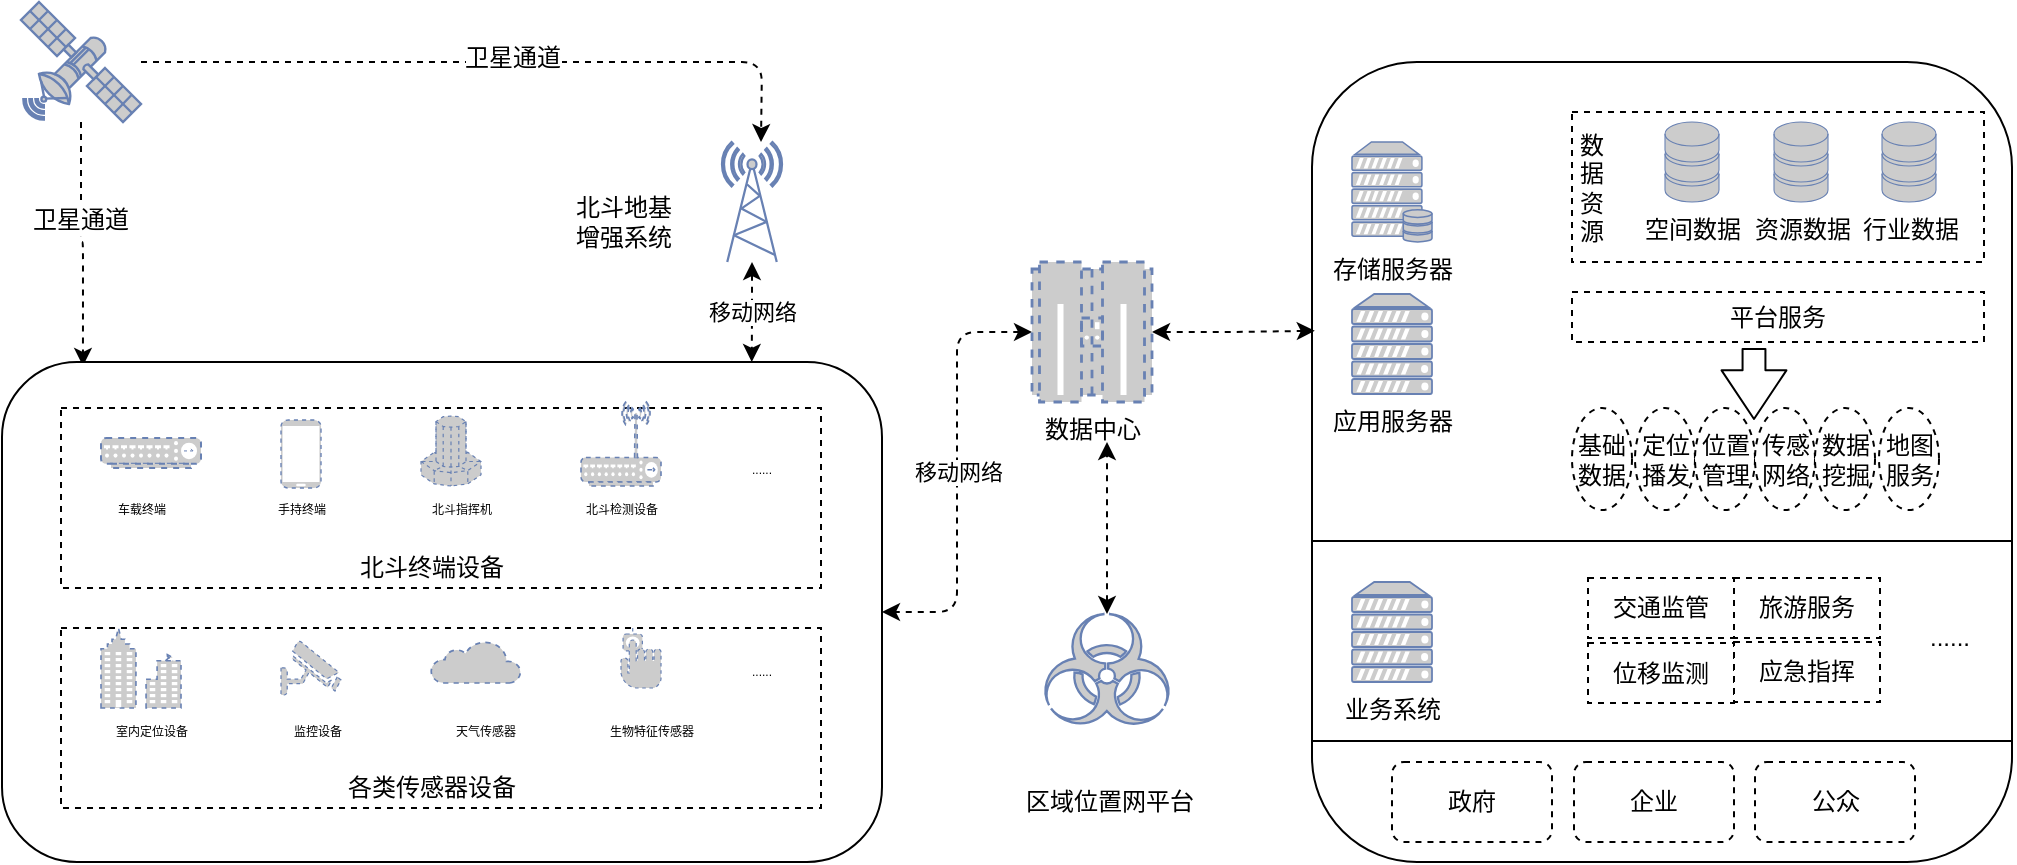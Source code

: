 <mxfile version="10.6.5" type="github"><diagram id="7hfKHGvaCIalVLZLRh47" name="BD"><mxGraphModel dx="1054" dy="527" grid="0" gridSize="10" guides="1" tooltips="1" connect="1" arrows="1" fold="1" page="1" pageScale="1" pageWidth="1169" pageHeight="827" math="0" shadow="0"><root><mxCell id="0"/><mxCell id="1" parent="0"/><mxCell id="jfkT-pB997mibAlcpZ8h-3" style="edgeStyle=orthogonalEdgeStyle;rounded=1;orthogonalLoop=1;jettySize=auto;html=1;entryX=0.092;entryY=0.008;entryDx=0;entryDy=0;entryPerimeter=0;dashed=1;" edge="1" parent="1" source="583wDRCfGjEqYcnNyvIj-4" target="jfkT-pB997mibAlcpZ8h-1"><mxGeometry relative="1" as="geometry"/></mxCell><mxCell id="jfkT-pB997mibAlcpZ8h-6" value="卫星通道" style="text;html=1;resizable=0;points=[];align=center;verticalAlign=middle;labelBackgroundColor=#ffffff;" vertex="1" connectable="0" parent="jfkT-pB997mibAlcpZ8h-3"><mxGeometry x="-0.206" y="-1" relative="1" as="geometry"><mxPoint as="offset"/></mxGeometry></mxCell><mxCell id="jfkT-pB997mibAlcpZ8h-4" style="edgeStyle=orthogonalEdgeStyle;rounded=1;orthogonalLoop=1;jettySize=auto;html=1;dashed=1;" edge="1" parent="1" source="583wDRCfGjEqYcnNyvIj-4"><mxGeometry relative="1" as="geometry"><mxPoint x="404.5" y="120" as="targetPoint"/></mxGeometry></mxCell><mxCell id="jfkT-pB997mibAlcpZ8h-7" value="卫星通道" style="text;html=1;resizable=0;points=[];align=center;verticalAlign=middle;labelBackgroundColor=#ffffff;" vertex="1" connectable="0" parent="jfkT-pB997mibAlcpZ8h-4"><mxGeometry x="0.055" y="2" relative="1" as="geometry"><mxPoint as="offset"/></mxGeometry></mxCell><mxCell id="583wDRCfGjEqYcnNyvIj-4" value="" style="fontColor=#0066CC;verticalAlign=top;verticalLabelPosition=bottom;labelPosition=center;align=center;html=1;outlineConnect=0;fillColor=#CCCCCC;strokeColor=#6881B3;gradientColor=none;gradientDirection=north;strokeWidth=2;shape=mxgraph.networks.satellite;" parent="1" vertex="1"><mxGeometry x="34.5" y="50" width="60" height="60" as="geometry"/></mxCell><mxCell id="jfkT-pB997mibAlcpZ8h-90" value="移动网络" style="edgeStyle=orthogonalEdgeStyle;rounded=1;orthogonalLoop=1;jettySize=auto;html=1;entryX=0.852;entryY=0;entryDx=0;entryDy=0;entryPerimeter=0;fontColor=#000000;dashed=1;startArrow=classic;startFill=1;" edge="1" parent="1" source="583wDRCfGjEqYcnNyvIj-8" target="jfkT-pB997mibAlcpZ8h-1"><mxGeometry relative="1" as="geometry"/></mxCell><mxCell id="583wDRCfGjEqYcnNyvIj-8" value="" style="fontColor=#0066CC;verticalAlign=top;verticalLabelPosition=bottom;labelPosition=center;align=center;html=1;outlineConnect=0;fillColor=#CCCCCC;strokeColor=#6881B3;gradientColor=none;gradientDirection=north;strokeWidth=2;shape=mxgraph.networks.radio_tower;" parent="1" vertex="1"><mxGeometry x="385" y="120" width="30" height="60" as="geometry"/></mxCell><mxCell id="jfkT-pB997mibAlcpZ8h-1" value="" style="rounded=1;whiteSpace=wrap;html=1;" vertex="1" parent="1"><mxGeometry x="25" y="230" width="440" height="250" as="geometry"/></mxCell><mxCell id="jfkT-pB997mibAlcpZ8h-10" value="" style="rounded=0;whiteSpace=wrap;html=1;dashed=1;" vertex="1" parent="1"><mxGeometry x="54.5" y="253" width="380" height="90" as="geometry"/></mxCell><mxCell id="jfkT-pB997mibAlcpZ8h-11" value="" style="rounded=0;whiteSpace=wrap;html=1;dashed=1;" vertex="1" parent="1"><mxGeometry x="54.5" y="363" width="380" height="90" as="geometry"/></mxCell><mxCell id="jfkT-pB997mibAlcpZ8h-12" value="北斗终端设备" style="text;html=1;strokeColor=none;fillColor=none;align=center;verticalAlign=middle;whiteSpace=wrap;rounded=0;dashed=1;" vertex="1" parent="1"><mxGeometry x="184.5" y="323" width="110" height="20" as="geometry"/></mxCell><mxCell id="jfkT-pB997mibAlcpZ8h-13" value="" style="fontColor=#0066CC;verticalAlign=top;verticalLabelPosition=bottom;labelPosition=center;align=center;html=1;outlineConnect=0;fillColor=#CCCCCC;strokeColor=#6881B3;gradientColor=none;gradientDirection=north;strokeWidth=2;shape=mxgraph.networks.hub;dashed=1;" vertex="1" parent="1"><mxGeometry x="74.5" y="268" width="50" height="15" as="geometry"/></mxCell><mxCell id="jfkT-pB997mibAlcpZ8h-14" value="&lt;font style=&quot;font-size: 6px&quot;&gt;车载终端&lt;/font&gt;" style="text;html=1;strokeColor=none;fillColor=none;align=center;verticalAlign=middle;whiteSpace=wrap;rounded=0;dashed=1;" vertex="1" parent="1"><mxGeometry x="54.5" y="292" width="80" height="20" as="geometry"/></mxCell><mxCell id="jfkT-pB997mibAlcpZ8h-15" value="" style="fontColor=#0066CC;verticalAlign=top;verticalLabelPosition=bottom;labelPosition=center;align=center;html=1;outlineConnect=0;fillColor=#CCCCCC;strokeColor=#6881B3;gradientColor=none;gradientDirection=north;strokeWidth=2;shape=mxgraph.networks.mobile;dashed=1;" vertex="1" parent="1"><mxGeometry x="164.5" y="259" width="20" height="34" as="geometry"/></mxCell><mxCell id="jfkT-pB997mibAlcpZ8h-16" value="&lt;font style=&quot;font-size: 6px&quot;&gt;手持终端&lt;/font&gt;" style="text;html=1;strokeColor=none;fillColor=none;align=center;verticalAlign=middle;whiteSpace=wrap;rounded=0;dashed=1;" vertex="1" parent="1"><mxGeometry x="134.5" y="292" width="80" height="20" as="geometry"/></mxCell><mxCell id="jfkT-pB997mibAlcpZ8h-18" value="" style="fontColor=#0066CC;verticalAlign=top;verticalLabelPosition=bottom;labelPosition=center;align=center;html=1;outlineConnect=0;fillColor=#CCCCCC;strokeColor=#6881B3;gradientColor=none;gradientDirection=north;strokeWidth=2;shape=mxgraph.networks.supercomputer;dashed=1;" vertex="1" parent="1"><mxGeometry x="234.5" y="257" width="30" height="35" as="geometry"/></mxCell><mxCell id="jfkT-pB997mibAlcpZ8h-19" value="&lt;font style=&quot;font-size: 6px&quot;&gt;北斗指挥机&lt;br&gt;&lt;/font&gt;" style="text;html=1;strokeColor=none;fillColor=none;align=center;verticalAlign=middle;whiteSpace=wrap;rounded=0;dashed=1;" vertex="1" parent="1"><mxGeometry x="214.5" y="292" width="80" height="20" as="geometry"/></mxCell><mxCell id="jfkT-pB997mibAlcpZ8h-20" value="" style="fontColor=#0066CC;verticalAlign=top;verticalLabelPosition=bottom;labelPosition=center;align=center;html=1;outlineConnect=0;fillColor=#CCCCCC;strokeColor=#6881B3;gradientColor=none;gradientDirection=north;strokeWidth=2;shape=mxgraph.networks.wireless_hub;dashed=1;" vertex="1" parent="1"><mxGeometry x="314.5" y="250" width="40" height="42" as="geometry"/></mxCell><mxCell id="jfkT-pB997mibAlcpZ8h-21" value="&lt;font style=&quot;font-size: 6px&quot;&gt;北斗检测设备&lt;br&gt;&lt;/font&gt;" style="text;html=1;strokeColor=none;fillColor=none;align=center;verticalAlign=middle;whiteSpace=wrap;rounded=0;dashed=1;" vertex="1" parent="1"><mxGeometry x="294.5" y="292" width="80" height="20" as="geometry"/></mxCell><mxCell id="jfkT-pB997mibAlcpZ8h-22" value="&lt;font style=&quot;font-size: 6px&quot;&gt;......&lt;br&gt;&lt;/font&gt;" style="text;html=1;strokeColor=none;fillColor=none;align=center;verticalAlign=middle;whiteSpace=wrap;rounded=0;dashed=1;" vertex="1" parent="1"><mxGeometry x="364.5" y="272" width="80" height="20" as="geometry"/></mxCell><mxCell id="jfkT-pB997mibAlcpZ8h-24" value="" style="fontColor=#0066CC;verticalAlign=top;verticalLabelPosition=bottom;labelPosition=center;align=center;html=1;outlineConnect=0;fillColor=#CCCCCC;strokeColor=#6881B3;gradientColor=none;gradientDirection=north;strokeWidth=2;shape=mxgraph.networks.business_center;dashed=1;" vertex="1" parent="1"><mxGeometry x="74.5" y="363" width="40" height="40" as="geometry"/></mxCell><mxCell id="jfkT-pB997mibAlcpZ8h-25" value="&lt;span style=&quot;font-size: 6px&quot;&gt;室内定位设备&lt;/span&gt;" style="text;html=1;strokeColor=none;fillColor=none;align=center;verticalAlign=middle;whiteSpace=wrap;rounded=0;dashed=1;" vertex="1" parent="1"><mxGeometry x="59.5" y="403" width="80" height="20" as="geometry"/></mxCell><mxCell id="jfkT-pB997mibAlcpZ8h-27" value="" style="fontColor=#0066CC;verticalAlign=top;verticalLabelPosition=bottom;labelPosition=center;align=center;html=1;outlineConnect=0;fillColor=#CCCCCC;strokeColor=#6881B3;gradientColor=none;gradientDirection=north;strokeWidth=2;shape=mxgraph.networks.security_camera;dashed=1;" vertex="1" parent="1"><mxGeometry x="164.5" y="369.5" width="30" height="27" as="geometry"/></mxCell><mxCell id="jfkT-pB997mibAlcpZ8h-28" value="&lt;span style=&quot;font-size: 6px&quot;&gt;监控设备&lt;/span&gt;" style="text;html=1;strokeColor=none;fillColor=none;align=center;verticalAlign=middle;whiteSpace=wrap;rounded=0;dashed=1;" vertex="1" parent="1"><mxGeometry x="142.5" y="403" width="80" height="20" as="geometry"/></mxCell><mxCell id="jfkT-pB997mibAlcpZ8h-29" value="" style="html=1;outlineConnect=0;fillColor=#CCCCCC;strokeColor=#6881B3;gradientColor=none;gradientDirection=north;strokeWidth=2;shape=mxgraph.networks.cloud;fontColor=#ffffff;dashed=1;" vertex="1" parent="1"><mxGeometry x="239.5" y="369.5" width="45" height="21" as="geometry"/></mxCell><mxCell id="jfkT-pB997mibAlcpZ8h-30" value="&lt;span style=&quot;font-size: 6px&quot;&gt;天气传感器&lt;/span&gt;" style="text;html=1;strokeColor=none;fillColor=none;align=center;verticalAlign=middle;whiteSpace=wrap;rounded=0;dashed=1;" vertex="1" parent="1"><mxGeometry x="226.5" y="403" width="80" height="20" as="geometry"/></mxCell><mxCell id="jfkT-pB997mibAlcpZ8h-32" value="" style="fontColor=#0066CC;verticalAlign=top;verticalLabelPosition=bottom;labelPosition=center;align=center;html=1;outlineConnect=0;fillColor=#CCCCCC;strokeColor=#6881B3;gradientColor=none;gradientDirection=north;strokeWidth=2;shape=mxgraph.networks.biometric_reader;dashed=1;" vertex="1" parent="1"><mxGeometry x="334.5" y="363" width="20" height="30" as="geometry"/></mxCell><mxCell id="jfkT-pB997mibAlcpZ8h-33" value="&lt;span style=&quot;font-size: 6px&quot;&gt;生物特征传感器&lt;/span&gt;" style="text;html=1;strokeColor=none;fillColor=none;align=center;verticalAlign=middle;whiteSpace=wrap;rounded=0;dashed=1;" vertex="1" parent="1"><mxGeometry x="304.5" y="403" width="90" height="20" as="geometry"/></mxCell><mxCell id="jfkT-pB997mibAlcpZ8h-34" value="&lt;font style=&quot;font-size: 6px&quot;&gt;......&lt;br&gt;&lt;/font&gt;" style="text;html=1;strokeColor=none;fillColor=none;align=center;verticalAlign=middle;whiteSpace=wrap;rounded=0;dashed=1;" vertex="1" parent="1"><mxGeometry x="364.5" y="373" width="80" height="20" as="geometry"/></mxCell><mxCell id="jfkT-pB997mibAlcpZ8h-35" value="各类传感器设备" style="text;html=1;strokeColor=none;fillColor=none;align=center;verticalAlign=middle;whiteSpace=wrap;rounded=0;dashed=1;" vertex="1" parent="1"><mxGeometry x="184.5" y="433" width="110" height="20" as="geometry"/></mxCell><mxCell id="jfkT-pB997mibAlcpZ8h-38" value="" style="rounded=1;whiteSpace=wrap;html=1;" vertex="1" parent="1"><mxGeometry x="680" y="80" width="350" height="400" as="geometry"/></mxCell><mxCell id="jfkT-pB997mibAlcpZ8h-39" value="存储服务器" style="fontColor=#000000;verticalAlign=top;verticalLabelPosition=bottom;labelPosition=center;align=center;html=1;outlineConnect=0;fillColor=#CCCCCC;strokeColor=#6881B3;gradientColor=none;gradientDirection=north;strokeWidth=2;shape=mxgraph.networks.server_storage;" vertex="1" parent="1"><mxGeometry x="700" y="120" width="40" height="50" as="geometry"/></mxCell><mxCell id="jfkT-pB997mibAlcpZ8h-40" value="应用服务器" style="fontColor=#000000;verticalAlign=top;verticalLabelPosition=bottom;labelPosition=center;align=center;html=1;outlineConnect=0;fillColor=#CCCCCC;strokeColor=#6881B3;gradientColor=none;gradientDirection=north;strokeWidth=2;shape=mxgraph.networks.server;" vertex="1" parent="1"><mxGeometry x="700" y="196" width="40" height="50" as="geometry"/></mxCell><mxCell id="jfkT-pB997mibAlcpZ8h-92" style="edgeStyle=orthogonalEdgeStyle;rounded=1;orthogonalLoop=1;jettySize=auto;html=1;dashed=1;startArrow=classic;startFill=1;fontColor=#000000;" edge="1" parent="1" source="jfkT-pB997mibAlcpZ8h-45"><mxGeometry relative="1" as="geometry"><mxPoint x="577.5" y="270" as="targetPoint"/></mxGeometry></mxCell><mxCell id="jfkT-pB997mibAlcpZ8h-45" value="" style="fontColor=#0066CC;verticalAlign=top;verticalLabelPosition=bottom;labelPosition=center;align=center;html=1;outlineConnect=0;fillColor=#CCCCCC;strokeColor=#6881B3;gradientColor=none;gradientDirection=north;strokeWidth=2;shape=mxgraph.networks.virus;" vertex="1" parent="1"><mxGeometry x="544.5" y="356" width="66" height="57" as="geometry"/></mxCell><mxCell id="jfkT-pB997mibAlcpZ8h-46" value="区域位置网平台&lt;br&gt;" style="text;html=1;resizable=0;points=[];autosize=1;align=left;verticalAlign=top;spacingTop=-4;" vertex="1" parent="1"><mxGeometry x="534.5" y="440" width="100" height="20" as="geometry"/></mxCell><mxCell id="jfkT-pB997mibAlcpZ8h-47" value="业务系统" style="fontColor=#000000;verticalAlign=top;verticalLabelPosition=bottom;labelPosition=center;align=center;html=1;outlineConnect=0;fillColor=#CCCCCC;strokeColor=#6881B3;gradientColor=none;gradientDirection=north;strokeWidth=2;shape=mxgraph.networks.server;" vertex="1" parent="1"><mxGeometry x="700" y="340" width="40" height="50" as="geometry"/></mxCell><mxCell id="jfkT-pB997mibAlcpZ8h-48" value="" style="rounded=0;whiteSpace=wrap;html=1;dashed=1;" vertex="1" parent="1"><mxGeometry x="810" y="105" width="206" height="75" as="geometry"/></mxCell><mxCell id="jfkT-pB997mibAlcpZ8h-43" value="资源数据" style="fontColor=#000000;verticalAlign=top;verticalLabelPosition=bottom;labelPosition=center;align=center;outlineConnect=0;fillColor=#CCCCCC;strokeColor=#6881B3;gradientColor=none;gradientDirection=north;strokeWidth=2;shape=mxgraph.networks.storage;html=1;" vertex="1" parent="1"><mxGeometry x="911" y="110" width="27" height="40" as="geometry"/></mxCell><mxCell id="jfkT-pB997mibAlcpZ8h-52" value="空间数据" style="fontColor=#000000;verticalAlign=top;verticalLabelPosition=bottom;labelPosition=center;align=center;html=1;outlineConnect=0;fillColor=#CCCCCC;strokeColor=#6881B3;gradientColor=none;gradientDirection=north;strokeWidth=2;shape=mxgraph.networks.storage;" vertex="1" parent="1"><mxGeometry x="856.5" y="110" width="27" height="40" as="geometry"/></mxCell><mxCell id="jfkT-pB997mibAlcpZ8h-49" value="行业数据" style="fontColor=#000000;verticalAlign=top;verticalLabelPosition=bottom;labelPosition=center;align=center;html=1;outlineConnect=0;fillColor=#CCCCCC;strokeColor=#6881B3;gradientColor=none;gradientDirection=north;strokeWidth=2;shape=mxgraph.networks.storage;" vertex="1" parent="1"><mxGeometry x="965" y="110" width="27" height="40" as="geometry"/></mxCell><mxCell id="jfkT-pB997mibAlcpZ8h-65" value="数据资源" style="text;html=1;strokeColor=none;fillColor=none;align=center;verticalAlign=middle;whiteSpace=wrap;rounded=0;fontColor=#000000;rotation=0;direction=south;" vertex="1" parent="1"><mxGeometry x="810" y="111" width="20" height="63" as="geometry"/></mxCell><mxCell id="jfkT-pB997mibAlcpZ8h-69" value="平台服务" style="rounded=0;whiteSpace=wrap;html=1;fontColor=#000000;dashed=1;" vertex="1" parent="1"><mxGeometry x="810" y="195" width="206" height="25" as="geometry"/></mxCell><mxCell id="jfkT-pB997mibAlcpZ8h-70" value="基础数据" style="ellipse;whiteSpace=wrap;html=1;dashed=1;fontColor=#000000;" vertex="1" parent="1"><mxGeometry x="810" y="253" width="30" height="51" as="geometry"/></mxCell><mxCell id="jfkT-pB997mibAlcpZ8h-71" value="定位播发" style="ellipse;whiteSpace=wrap;html=1;dashed=1;fontColor=#000000;" vertex="1" parent="1"><mxGeometry x="841.5" y="253" width="30" height="51" as="geometry"/></mxCell><mxCell id="jfkT-pB997mibAlcpZ8h-72" value="位置管理" style="ellipse;whiteSpace=wrap;html=1;dashed=1;fontColor=#000000;" vertex="1" parent="1"><mxGeometry x="871.5" y="253" width="30" height="51" as="geometry"/></mxCell><mxCell id="jfkT-pB997mibAlcpZ8h-73" value="传感网络" style="ellipse;whiteSpace=wrap;html=1;dashed=1;fontColor=#000000;" vertex="1" parent="1"><mxGeometry x="901.5" y="253" width="30" height="51" as="geometry"/></mxCell><mxCell id="jfkT-pB997mibAlcpZ8h-74" value="数据挖掘" style="ellipse;whiteSpace=wrap;html=1;dashed=1;fontColor=#000000;" vertex="1" parent="1"><mxGeometry x="931.5" y="253" width="30" height="51" as="geometry"/></mxCell><mxCell id="jfkT-pB997mibAlcpZ8h-75" value="地图服务" style="ellipse;whiteSpace=wrap;html=1;dashed=1;fontColor=#000000;" vertex="1" parent="1"><mxGeometry x="963.5" y="253" width="30" height="51" as="geometry"/></mxCell><mxCell id="jfkT-pB997mibAlcpZ8h-78" value="" style="endArrow=none;html=1;fontColor=#000000;" edge="1" parent="1"><mxGeometry width="50" height="50" relative="1" as="geometry"><mxPoint x="680" y="319.5" as="sourcePoint"/><mxPoint x="1030" y="319.5" as="targetPoint"/></mxGeometry></mxCell><mxCell id="jfkT-pB997mibAlcpZ8h-79" value="" style="endArrow=none;html=1;fontColor=#000000;" edge="1" parent="1"><mxGeometry width="50" height="50" relative="1" as="geometry"><mxPoint x="680" y="419.5" as="sourcePoint"/><mxPoint x="1030" y="419.5" as="targetPoint"/></mxGeometry></mxCell><mxCell id="jfkT-pB997mibAlcpZ8h-80" value="交通监管" style="rounded=0;whiteSpace=wrap;html=1;dashed=1;fontColor=#000000;" vertex="1" parent="1"><mxGeometry x="818" y="338" width="73" height="30" as="geometry"/></mxCell><mxCell id="jfkT-pB997mibAlcpZ8h-81" value="位移监测" style="rounded=0;whiteSpace=wrap;html=1;dashed=1;fontColor=#000000;" vertex="1" parent="1"><mxGeometry x="818" y="370.5" width="73" height="30" as="geometry"/></mxCell><mxCell id="jfkT-pB997mibAlcpZ8h-82" value="旅游服务" style="rounded=0;whiteSpace=wrap;html=1;dashed=1;fontColor=#000000;" vertex="1" parent="1"><mxGeometry x="891" y="338" width="73" height="30" as="geometry"/></mxCell><mxCell id="jfkT-pB997mibAlcpZ8h-83" value="应急指挥" style="rounded=0;whiteSpace=wrap;html=1;dashed=1;fontColor=#000000;" vertex="1" parent="1"><mxGeometry x="891" y="370" width="73" height="30" as="geometry"/></mxCell><mxCell id="jfkT-pB997mibAlcpZ8h-84" value="......" style="text;html=1;strokeColor=none;fillColor=none;align=center;verticalAlign=middle;whiteSpace=wrap;rounded=0;dashed=1;fontColor=#000000;" vertex="1" parent="1"><mxGeometry x="978.5" y="358" width="40" height="20" as="geometry"/></mxCell><mxCell id="jfkT-pB997mibAlcpZ8h-86" value="政府" style="rounded=1;whiteSpace=wrap;html=1;dashed=1;fontColor=#000000;" vertex="1" parent="1"><mxGeometry x="720" y="430" width="80" height="40" as="geometry"/></mxCell><mxCell id="jfkT-pB997mibAlcpZ8h-87" value="企业" style="rounded=1;whiteSpace=wrap;html=1;dashed=1;fontColor=#000000;" vertex="1" parent="1"><mxGeometry x="811" y="430" width="80" height="40" as="geometry"/></mxCell><mxCell id="jfkT-pB997mibAlcpZ8h-88" value="公众" style="rounded=1;whiteSpace=wrap;html=1;dashed=1;fontColor=#000000;" vertex="1" parent="1"><mxGeometry x="901.5" y="430" width="80" height="40" as="geometry"/></mxCell><mxCell id="jfkT-pB997mibAlcpZ8h-91" style="edgeStyle=orthogonalEdgeStyle;rounded=1;orthogonalLoop=1;jettySize=auto;html=1;entryX=0.004;entryY=0.336;entryDx=0;entryDy=0;entryPerimeter=0;dashed=1;startArrow=classic;startFill=1;fontColor=#000000;" edge="1" parent="1" source="jfkT-pB997mibAlcpZ8h-89" target="jfkT-pB997mibAlcpZ8h-38"><mxGeometry relative="1" as="geometry"/></mxCell><mxCell id="jfkT-pB997mibAlcpZ8h-93" value="移动网络" style="edgeStyle=orthogonalEdgeStyle;rounded=1;orthogonalLoop=1;jettySize=auto;html=1;entryX=1;entryY=0.5;entryDx=0;entryDy=0;dashed=1;startArrow=classic;startFill=1;fontColor=#000000;" edge="1" parent="1" source="jfkT-pB997mibAlcpZ8h-89" target="jfkT-pB997mibAlcpZ8h-1"><mxGeometry relative="1" as="geometry"/></mxCell><mxCell id="jfkT-pB997mibAlcpZ8h-89" value="数据中心" style="fontColor=#000000;verticalAlign=top;verticalLabelPosition=bottom;labelPosition=center;align=center;html=1;outlineConnect=0;fillColor=#CCCCCC;strokeColor=#6881B3;gradientColor=none;gradientDirection=north;strokeWidth=2;shape=mxgraph.networks.mainframe;dashed=1;" vertex="1" parent="1"><mxGeometry x="540" y="180" width="60" height="70" as="geometry"/></mxCell><mxCell id="jfkT-pB997mibAlcpZ8h-94" value="北斗地基增强系统" style="text;html=1;strokeColor=none;fillColor=none;align=center;verticalAlign=middle;whiteSpace=wrap;rounded=0;dashed=1;fontColor=#000000;" vertex="1" parent="1"><mxGeometry x="307" y="150" width="58" height="20" as="geometry"/></mxCell><mxCell id="jfkT-pB997mibAlcpZ8h-96" value="" style="shape=flexArrow;endArrow=classic;html=1;fontColor=#000000;width=11.429;endSize=7.771;" edge="1" parent="1"><mxGeometry width="50" height="50" relative="1" as="geometry"><mxPoint x="901" y="223" as="sourcePoint"/><mxPoint x="901" y="259" as="targetPoint"/></mxGeometry></mxCell></root></mxGraphModel></diagram></mxfile>